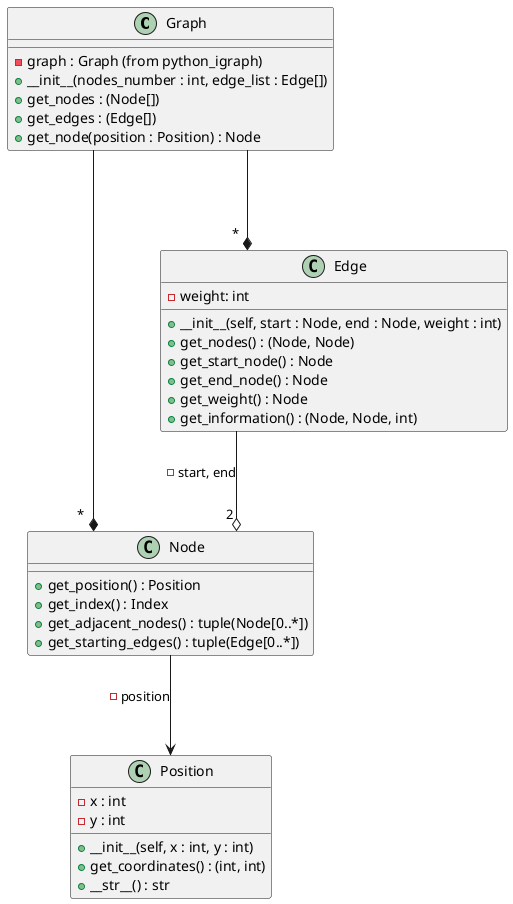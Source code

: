 @startuml
skinparam linetype ortho
skinparam nodesep 100
skinparam ranksep 100

!startsub MAP
class Graph {
    - graph : Graph (from python_igraph)
    + __init__(nodes_number : int, edge_list : Edge[])
    + get_nodes : (Node[])
    + get_edges : (Edge[])
    + get_node(position : Position) : Node
}

class Node {
    ' - position : Position
    ' - adjacent_nodes : Tuple(Node)
    ' - starting_edges : Tuple(Edge)
    ' - ending_edges : Tuple(Edge)
    + get_position() : Position
    + get_index() : Index
    + get_adjacent_nodes() : tuple(Node[0..*])
    + get_starting_edges() : tuple(Edge[0..*])
    '+ get_ending_edges() : tuple(Edge[0..*])
}

class Edge {
    '- start : Node
    '- end : Node
    - weight: int
    + __init__(self, start : Node, end : Node, weight : int)
    + get_nodes() : (Node, Node)
    + get_start_node() : Node
    + get_end_node() : Node
    + get_weight() : Node
    + get_information() : (Node, Node, int)
}

class Position {
    - x : int
    - y : int

    + __init__(self, x : int, y : int)
    + get_coordinates() : (int, int)
    + __str__() : str
}

Graph --* "*" Node
Graph --* "*" Edge
Edge --o "2   " Node : - start, end
Node --> Position : - position

!endsub

@enduml